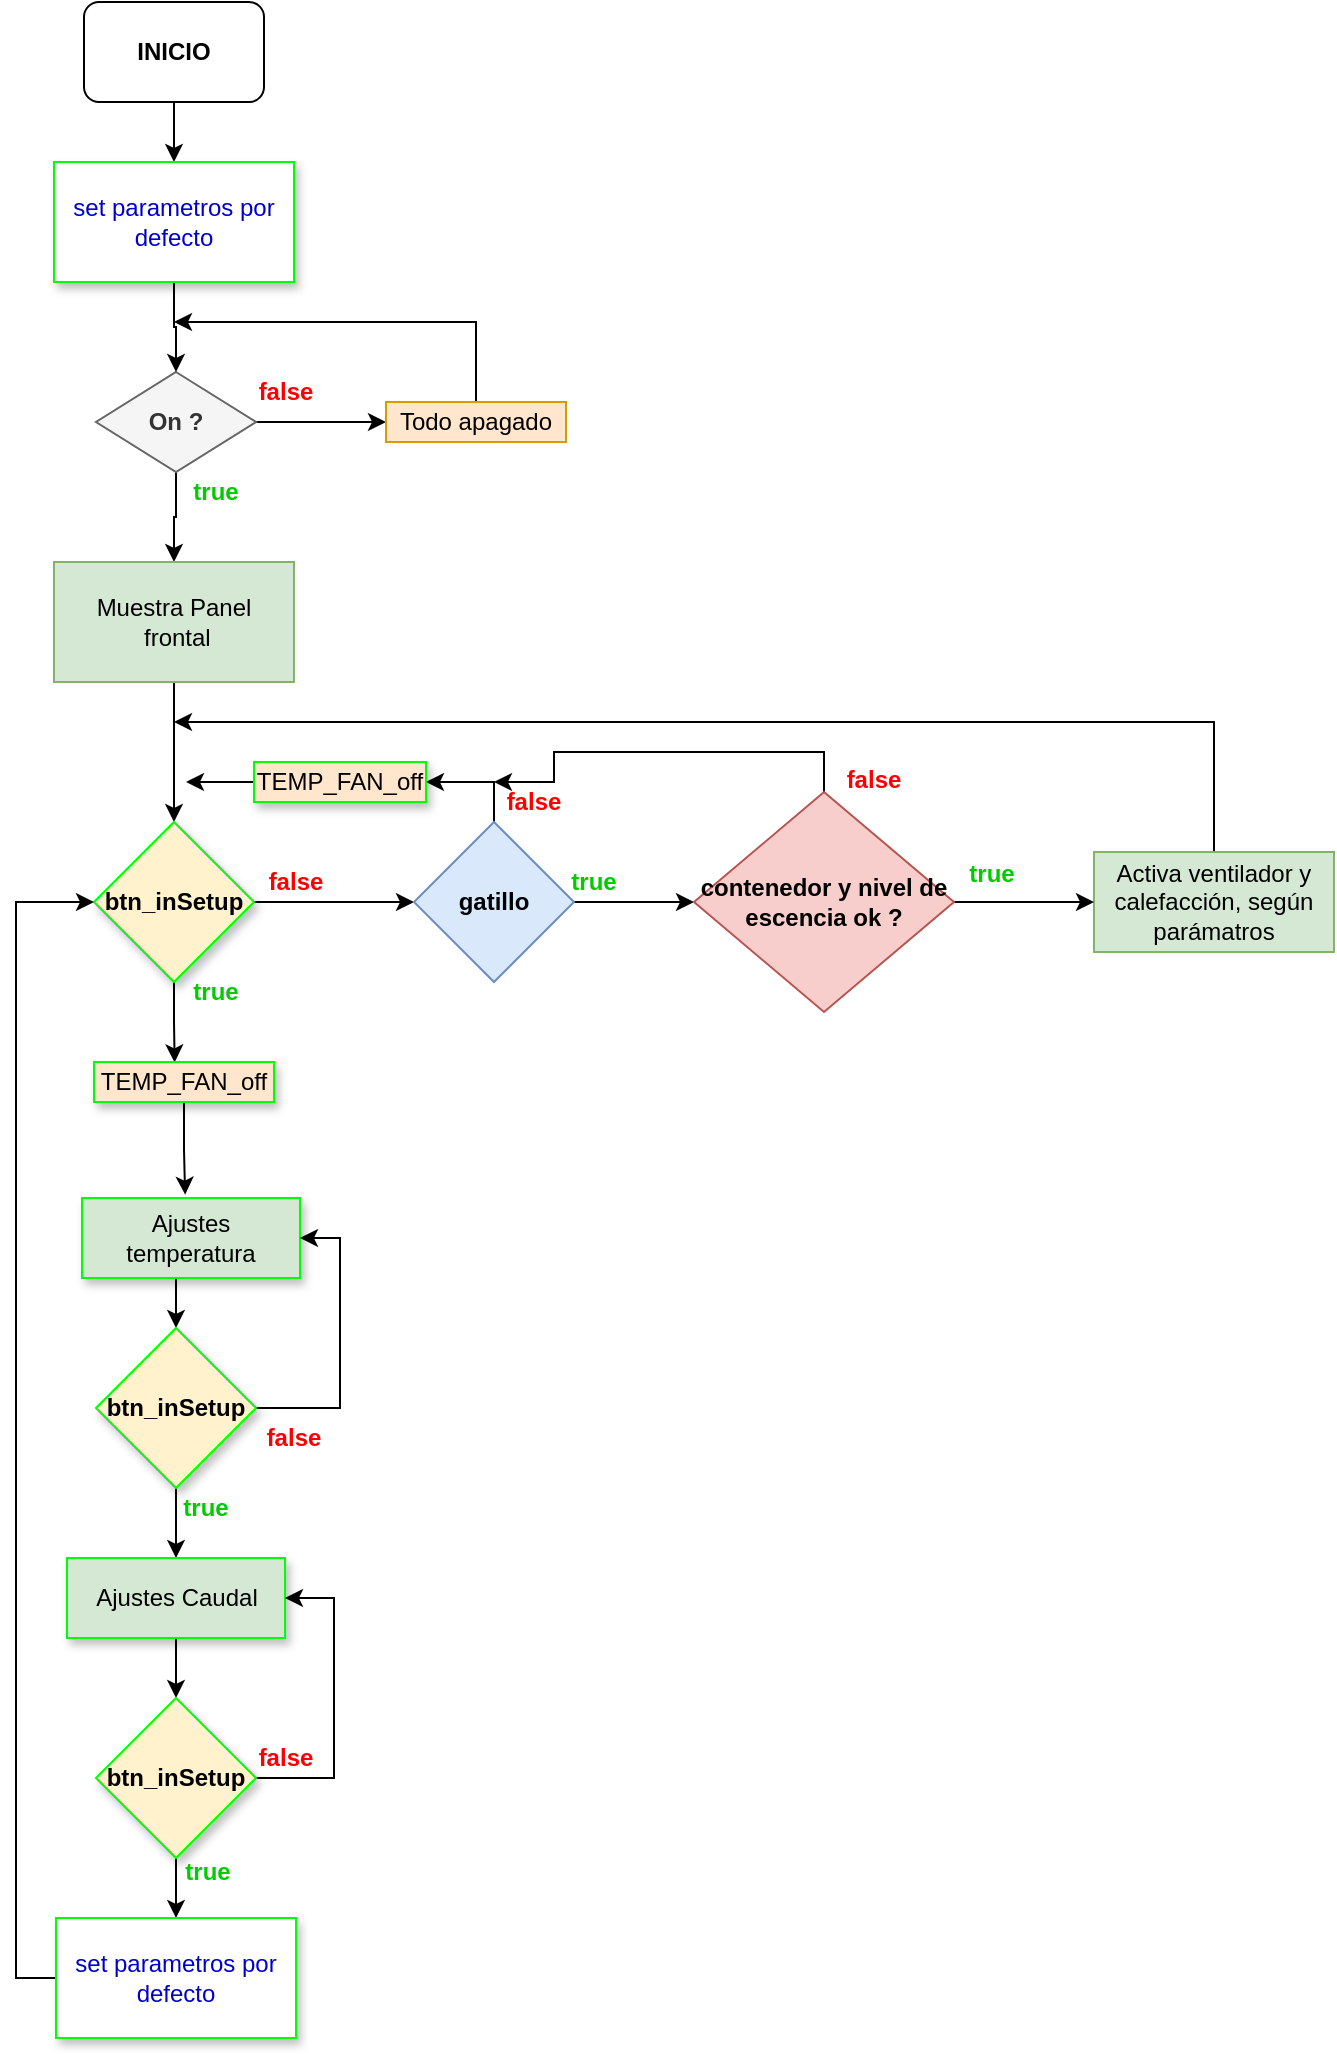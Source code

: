 <mxfile version="15.1.4" type="github">
  <diagram id="XZQ7QMrkXwudgW5ghDF_" name="LogicaBlaster">
    <mxGraphModel dx="1662" dy="772" grid="1" gridSize="10" guides="1" tooltips="1" connect="1" arrows="1" fold="1" page="1" pageScale="1" pageWidth="827" pageHeight="1169" math="0" shadow="0">
      <root>
        <mxCell id="0" />
        <mxCell id="1" parent="0" />
        <mxCell id="zHf5ErEGegADbwDtTBFq-70" style="edgeStyle=orthogonalEdgeStyle;rounded=0;orthogonalLoop=1;jettySize=auto;html=1;exitX=0.5;exitY=1;exitDx=0;exitDy=0;entryX=0.5;entryY=0;entryDx=0;entryDy=0;" parent="1" source="zHf5ErEGegADbwDtTBFq-1" target="zHf5ErEGegADbwDtTBFq-69" edge="1">
          <mxGeometry relative="1" as="geometry" />
        </mxCell>
        <mxCell id="zHf5ErEGegADbwDtTBFq-1" value="&lt;b&gt;INICIO&lt;/b&gt;&lt;br&gt;" style="rounded=1;whiteSpace=wrap;html=1;" parent="1" vertex="1">
          <mxGeometry x="125" y="20" width="90" height="50" as="geometry" />
        </mxCell>
        <object label="" id="zHf5ErEGegADbwDtTBFq-4">
          <mxCell style="edgeStyle=orthogonalEdgeStyle;rounded=0;orthogonalLoop=1;jettySize=auto;html=1;" parent="1" source="zHf5ErEGegADbwDtTBFq-2" target="zHf5ErEGegADbwDtTBFq-3" edge="1">
            <mxGeometry relative="1" as="geometry" />
          </mxCell>
        </object>
        <mxCell id="zHf5ErEGegADbwDtTBFq-10" style="edgeStyle=orthogonalEdgeStyle;rounded=0;orthogonalLoop=1;jettySize=auto;html=1;exitX=0.5;exitY=1;exitDx=0;exitDy=0;entryX=0.5;entryY=0;entryDx=0;entryDy=0;" parent="1" source="zHf5ErEGegADbwDtTBFq-2" target="zHf5ErEGegADbwDtTBFq-9" edge="1">
          <mxGeometry relative="1" as="geometry" />
        </mxCell>
        <mxCell id="zHf5ErEGegADbwDtTBFq-2" value="&lt;b&gt;On ?&lt;/b&gt;" style="rhombus;whiteSpace=wrap;html=1;fillColor=#f5f5f5;strokeColor=#666666;fontColor=#333333;" parent="1" vertex="1">
          <mxGeometry x="131" y="205" width="80" height="50" as="geometry" />
        </mxCell>
        <mxCell id="zHf5ErEGegADbwDtTBFq-73" style="edgeStyle=orthogonalEdgeStyle;rounded=0;orthogonalLoop=1;jettySize=auto;html=1;exitX=0.5;exitY=0;exitDx=0;exitDy=0;" parent="1" source="zHf5ErEGegADbwDtTBFq-3" edge="1">
          <mxGeometry relative="1" as="geometry">
            <mxPoint x="170" y="180" as="targetPoint" />
            <Array as="points">
              <mxPoint x="321" y="180" />
            </Array>
          </mxGeometry>
        </mxCell>
        <mxCell id="zHf5ErEGegADbwDtTBFq-3" value="Todo apagado" style="whiteSpace=wrap;html=1;fillColor=#ffe6cc;strokeColor=#d79b00;" parent="1" vertex="1">
          <mxGeometry x="276" y="220" width="90" height="20" as="geometry" />
        </mxCell>
        <mxCell id="zHf5ErEGegADbwDtTBFq-13" value="" style="edgeStyle=orthogonalEdgeStyle;rounded=0;orthogonalLoop=1;jettySize=auto;html=1;" parent="1" source="zHf5ErEGegADbwDtTBFq-9" target="zHf5ErEGegADbwDtTBFq-12" edge="1">
          <mxGeometry relative="1" as="geometry" />
        </mxCell>
        <mxCell id="zHf5ErEGegADbwDtTBFq-9" value="Muestra Panel&lt;br&gt;&amp;nbsp;frontal" style="whiteSpace=wrap;html=1;fillColor=#d5e8d4;strokeColor=#82b366;" parent="1" vertex="1">
          <mxGeometry x="110" y="300" width="120" height="60" as="geometry" />
        </mxCell>
        <mxCell id="zHf5ErEGegADbwDtTBFq-15" value="" style="edgeStyle=orthogonalEdgeStyle;rounded=0;orthogonalLoop=1;jettySize=auto;html=1;" parent="1" source="zHf5ErEGegADbwDtTBFq-12" target="zHf5ErEGegADbwDtTBFq-14" edge="1">
          <mxGeometry relative="1" as="geometry" />
        </mxCell>
        <mxCell id="zHf5ErEGegADbwDtTBFq-79" style="edgeStyle=orthogonalEdgeStyle;rounded=0;orthogonalLoop=1;jettySize=auto;html=1;exitX=0.5;exitY=1;exitDx=0;exitDy=0;entryX=0.448;entryY=0.011;entryDx=0;entryDy=0;entryPerimeter=0;" parent="1" source="zHf5ErEGegADbwDtTBFq-12" target="zHf5ErEGegADbwDtTBFq-78" edge="1">
          <mxGeometry relative="1" as="geometry" />
        </mxCell>
        <mxCell id="zHf5ErEGegADbwDtTBFq-12" value="&lt;b&gt;btn_inSetup&lt;/b&gt;" style="rhombus;whiteSpace=wrap;html=1;fillColor=#fff2cc;strokeColor=#00FF00;shadow=1;" parent="1" vertex="1">
          <mxGeometry x="130" y="430" width="80" height="80" as="geometry" />
        </mxCell>
        <mxCell id="zHf5ErEGegADbwDtTBFq-28" style="edgeStyle=orthogonalEdgeStyle;rounded=0;orthogonalLoop=1;jettySize=auto;html=1;exitX=0.5;exitY=0;exitDx=0;exitDy=0;" parent="1" source="zHf5ErEGegADbwDtTBFq-14" edge="1">
          <mxGeometry relative="1" as="geometry">
            <mxPoint x="296" y="410" as="targetPoint" />
            <Array as="points">
              <mxPoint x="330" y="410" />
              <mxPoint x="296" y="410" />
            </Array>
          </mxGeometry>
        </mxCell>
        <mxCell id="zHf5ErEGegADbwDtTBFq-32" style="edgeStyle=orthogonalEdgeStyle;rounded=0;orthogonalLoop=1;jettySize=auto;html=1;exitX=1;exitY=0.5;exitDx=0;exitDy=0;entryX=0;entryY=0.5;entryDx=0;entryDy=0;" parent="1" source="zHf5ErEGegADbwDtTBFq-14" target="zHf5ErEGegADbwDtTBFq-31" edge="1">
          <mxGeometry relative="1" as="geometry" />
        </mxCell>
        <mxCell id="zHf5ErEGegADbwDtTBFq-14" value="&lt;b&gt;gatillo&lt;/b&gt;" style="rhombus;whiteSpace=wrap;html=1;fillColor=#dae8fc;strokeColor=#6c8ebf;" parent="1" vertex="1">
          <mxGeometry x="290" y="430" width="80" height="80" as="geometry" />
        </mxCell>
        <mxCell id="zHf5ErEGegADbwDtTBFq-16" value="&lt;font color=&quot;#00cc00&quot;&gt;&lt;b&gt;true&lt;/b&gt;&lt;/font&gt;" style="text;html=1;strokeColor=none;fillColor=none;align=center;verticalAlign=middle;whiteSpace=wrap;rounded=0;" parent="1" vertex="1">
          <mxGeometry x="171" y="255" width="40" height="20" as="geometry" />
        </mxCell>
        <mxCell id="zHf5ErEGegADbwDtTBFq-23" style="edgeStyle=orthogonalEdgeStyle;rounded=0;orthogonalLoop=1;jettySize=auto;html=1;exitX=0.5;exitY=0;exitDx=0;exitDy=0;" parent="1" source="zHf5ErEGegADbwDtTBFq-20" edge="1">
          <mxGeometry relative="1" as="geometry">
            <mxPoint x="170" y="380" as="targetPoint" />
            <mxPoint x="790" y="430" as="sourcePoint" />
            <Array as="points">
              <mxPoint x="690" y="380" />
            </Array>
          </mxGeometry>
        </mxCell>
        <mxCell id="zHf5ErEGegADbwDtTBFq-20" value="Activa ventilador y calefacción, según parámatros" style="whiteSpace=wrap;html=1;fillColor=#d5e8d4;strokeColor=#82b366;" parent="1" vertex="1">
          <mxGeometry x="630" y="445" width="120" height="50" as="geometry" />
        </mxCell>
        <mxCell id="zHf5ErEGegADbwDtTBFq-29" style="edgeStyle=orthogonalEdgeStyle;rounded=0;orthogonalLoop=1;jettySize=auto;html=1;exitX=0;exitY=0.5;exitDx=0;exitDy=0;" parent="1" source="zHf5ErEGegADbwDtTBFq-24" edge="1">
          <mxGeometry relative="1" as="geometry">
            <mxPoint x="176" y="409.857" as="targetPoint" />
          </mxGeometry>
        </mxCell>
        <mxCell id="zHf5ErEGegADbwDtTBFq-24" value="TEMP_FAN_off" style="whiteSpace=wrap;html=1;fillColor=#ffe6cc;strokeColor=#00FF00;shadow=1;" parent="1" vertex="1">
          <mxGeometry x="210" y="400" width="86" height="20" as="geometry" />
        </mxCell>
        <mxCell id="zHf5ErEGegADbwDtTBFq-33" style="edgeStyle=orthogonalEdgeStyle;rounded=0;orthogonalLoop=1;jettySize=auto;html=1;exitX=1;exitY=0.5;exitDx=0;exitDy=0;entryX=0;entryY=0.5;entryDx=0;entryDy=0;" parent="1" source="zHf5ErEGegADbwDtTBFq-31" target="zHf5ErEGegADbwDtTBFq-20" edge="1">
          <mxGeometry relative="1" as="geometry" />
        </mxCell>
        <mxCell id="zHf5ErEGegADbwDtTBFq-36" style="edgeStyle=orthogonalEdgeStyle;rounded=0;orthogonalLoop=1;jettySize=auto;html=1;exitX=0.5;exitY=0;exitDx=0;exitDy=0;" parent="1" source="zHf5ErEGegADbwDtTBFq-31" edge="1">
          <mxGeometry relative="1" as="geometry">
            <mxPoint x="330" y="410" as="targetPoint" />
            <Array as="points">
              <mxPoint x="495" y="395" />
              <mxPoint x="360" y="395" />
              <mxPoint x="360" y="410" />
            </Array>
          </mxGeometry>
        </mxCell>
        <mxCell id="zHf5ErEGegADbwDtTBFq-31" value="&lt;span&gt;&lt;b&gt;contenedor y nivel de escencia ok ?&lt;/b&gt;&lt;/span&gt;" style="rhombus;whiteSpace=wrap;html=1;fillColor=#f8cecc;strokeColor=#b85450;" parent="1" vertex="1">
          <mxGeometry x="430" y="415" width="130" height="110" as="geometry" />
        </mxCell>
        <mxCell id="zHf5ErEGegADbwDtTBFq-54" style="edgeStyle=orthogonalEdgeStyle;rounded=0;orthogonalLoop=1;jettySize=auto;html=1;exitX=0.5;exitY=1;exitDx=0;exitDy=0;entryX=0.5;entryY=0;entryDx=0;entryDy=0;" parent="1" source="zHf5ErEGegADbwDtTBFq-38" target="zHf5ErEGegADbwDtTBFq-40" edge="1">
          <mxGeometry relative="1" as="geometry" />
        </mxCell>
        <mxCell id="zHf5ErEGegADbwDtTBFq-38" value="Ajustes temperatura" style="whiteSpace=wrap;html=1;fillColor=#d5e8d4;strokeColor=#00FF00;shadow=1;" parent="1" vertex="1">
          <mxGeometry x="124" y="618" width="109" height="40" as="geometry" />
        </mxCell>
        <mxCell id="zHf5ErEGegADbwDtTBFq-41" style="edgeStyle=orthogonalEdgeStyle;rounded=0;orthogonalLoop=1;jettySize=auto;html=1;exitX=1;exitY=0.5;exitDx=0;exitDy=0;entryX=1;entryY=0.5;entryDx=0;entryDy=0;" parent="1" source="zHf5ErEGegADbwDtTBFq-40" target="zHf5ErEGegADbwDtTBFq-38" edge="1">
          <mxGeometry relative="1" as="geometry" />
        </mxCell>
        <mxCell id="zHf5ErEGegADbwDtTBFq-56" style="edgeStyle=orthogonalEdgeStyle;rounded=0;orthogonalLoop=1;jettySize=auto;html=1;exitX=0.5;exitY=1;exitDx=0;exitDy=0;entryX=0.5;entryY=0;entryDx=0;entryDy=0;" parent="1" source="zHf5ErEGegADbwDtTBFq-40" target="zHf5ErEGegADbwDtTBFq-55" edge="1">
          <mxGeometry relative="1" as="geometry" />
        </mxCell>
        <mxCell id="zHf5ErEGegADbwDtTBFq-40" value="&lt;b&gt;btn_inSetup&lt;/b&gt;" style="rhombus;whiteSpace=wrap;html=1;fillColor=#fff2cc;strokeColor=#00FF00;shadow=1;" parent="1" vertex="1">
          <mxGeometry x="131" y="683" width="80" height="80" as="geometry" />
        </mxCell>
        <mxCell id="zHf5ErEGegADbwDtTBFq-43" value="&lt;font color=&quot;#ff0000&quot;&gt;&lt;b&gt;false&lt;/b&gt;&lt;/font&gt;" style="text;html=1;strokeColor=none;fillColor=none;align=center;verticalAlign=middle;whiteSpace=wrap;rounded=0;" parent="1" vertex="1">
          <mxGeometry x="206" y="205" width="40" height="20" as="geometry" />
        </mxCell>
        <mxCell id="zHf5ErEGegADbwDtTBFq-44" value="&lt;font color=&quot;#ff0000&quot;&gt;&lt;b&gt;false&lt;/b&gt;&lt;/font&gt;" style="text;html=1;strokeColor=none;fillColor=none;align=center;verticalAlign=middle;whiteSpace=wrap;rounded=0;" parent="1" vertex="1">
          <mxGeometry x="500" y="399" width="40" height="20" as="geometry" />
        </mxCell>
        <mxCell id="zHf5ErEGegADbwDtTBFq-45" value="&lt;font color=&quot;#ff0000&quot;&gt;&lt;b&gt;false&lt;/b&gt;&lt;/font&gt;" style="text;html=1;strokeColor=none;fillColor=none;align=center;verticalAlign=middle;whiteSpace=wrap;rounded=0;" parent="1" vertex="1">
          <mxGeometry x="330" y="410" width="40" height="20" as="geometry" />
        </mxCell>
        <mxCell id="zHf5ErEGegADbwDtTBFq-46" value="&lt;font color=&quot;#ff0000&quot;&gt;&lt;b&gt;false&lt;/b&gt;&lt;/font&gt;" style="text;html=1;strokeColor=none;fillColor=none;align=center;verticalAlign=middle;whiteSpace=wrap;rounded=0;" parent="1" vertex="1">
          <mxGeometry x="211" y="450" width="40" height="20" as="geometry" />
        </mxCell>
        <mxCell id="zHf5ErEGegADbwDtTBFq-47" value="&lt;font color=&quot;#ff0000&quot;&gt;&lt;b&gt;false&lt;/b&gt;&lt;/font&gt;" style="text;html=1;strokeColor=none;fillColor=none;align=center;verticalAlign=middle;whiteSpace=wrap;rounded=0;" parent="1" vertex="1">
          <mxGeometry x="210" y="728" width="40" height="20" as="geometry" />
        </mxCell>
        <mxCell id="zHf5ErEGegADbwDtTBFq-48" value="&lt;font color=&quot;#00cc00&quot;&gt;&lt;b&gt;true&lt;/b&gt;&lt;/font&gt;" style="text;html=1;strokeColor=none;fillColor=none;align=center;verticalAlign=middle;whiteSpace=wrap;rounded=0;" parent="1" vertex="1">
          <mxGeometry x="559" y="446" width="40" height="20" as="geometry" />
        </mxCell>
        <mxCell id="zHf5ErEGegADbwDtTBFq-49" value="&lt;font color=&quot;#00cc00&quot;&gt;&lt;b&gt;true&lt;/b&gt;&lt;/font&gt;" style="text;html=1;strokeColor=none;fillColor=none;align=center;verticalAlign=middle;whiteSpace=wrap;rounded=0;" parent="1" vertex="1">
          <mxGeometry x="360" y="450" width="40" height="20" as="geometry" />
        </mxCell>
        <mxCell id="zHf5ErEGegADbwDtTBFq-50" value="&lt;font color=&quot;#00cc00&quot;&gt;&lt;b&gt;true&lt;/b&gt;&lt;/font&gt;" style="text;html=1;strokeColor=none;fillColor=none;align=center;verticalAlign=middle;whiteSpace=wrap;rounded=0;" parent="1" vertex="1">
          <mxGeometry x="171" y="505" width="40" height="20" as="geometry" />
        </mxCell>
        <mxCell id="zHf5ErEGegADbwDtTBFq-51" value="&lt;font color=&quot;#00cc00&quot;&gt;&lt;b&gt;true&lt;/b&gt;&lt;/font&gt;" style="text;html=1;strokeColor=none;fillColor=none;align=center;verticalAlign=middle;whiteSpace=wrap;rounded=0;" parent="1" vertex="1">
          <mxGeometry x="166" y="763" width="40" height="20" as="geometry" />
        </mxCell>
        <mxCell id="zHf5ErEGegADbwDtTBFq-61" style="edgeStyle=orthogonalEdgeStyle;rounded=0;orthogonalLoop=1;jettySize=auto;html=1;exitX=0.5;exitY=1;exitDx=0;exitDy=0;entryX=0.5;entryY=0;entryDx=0;entryDy=0;" parent="1" source="zHf5ErEGegADbwDtTBFq-55" target="zHf5ErEGegADbwDtTBFq-58" edge="1">
          <mxGeometry relative="1" as="geometry" />
        </mxCell>
        <mxCell id="zHf5ErEGegADbwDtTBFq-55" value="Ajustes Caudal" style="whiteSpace=wrap;html=1;fillColor=#d5e8d4;strokeColor=#00FF00;shadow=1;" parent="1" vertex="1">
          <mxGeometry x="116.5" y="798" width="109" height="40" as="geometry" />
        </mxCell>
        <mxCell id="zHf5ErEGegADbwDtTBFq-59" style="edgeStyle=orthogonalEdgeStyle;rounded=0;orthogonalLoop=1;jettySize=auto;html=1;exitX=1;exitY=0.5;exitDx=0;exitDy=0;entryX=1;entryY=0.5;entryDx=0;entryDy=0;" parent="1" source="zHf5ErEGegADbwDtTBFq-58" target="zHf5ErEGegADbwDtTBFq-55" edge="1">
          <mxGeometry relative="1" as="geometry">
            <Array as="points">
              <mxPoint x="250" y="908" />
              <mxPoint x="250" y="818" />
            </Array>
          </mxGeometry>
        </mxCell>
        <mxCell id="zHf5ErEGegADbwDtTBFq-75" style="edgeStyle=orthogonalEdgeStyle;rounded=0;orthogonalLoop=1;jettySize=auto;html=1;exitX=0.5;exitY=1;exitDx=0;exitDy=0;entryX=0.5;entryY=0;entryDx=0;entryDy=0;" parent="1" source="zHf5ErEGegADbwDtTBFq-58" target="zHf5ErEGegADbwDtTBFq-74" edge="1">
          <mxGeometry relative="1" as="geometry" />
        </mxCell>
        <mxCell id="zHf5ErEGegADbwDtTBFq-58" value="&lt;b&gt;btn_inSetup&lt;/b&gt;" style="rhombus;whiteSpace=wrap;html=1;fillColor=#fff2cc;strokeColor=#00FF00;shadow=1;" parent="1" vertex="1">
          <mxGeometry x="131" y="868" width="80" height="80" as="geometry" />
        </mxCell>
        <mxCell id="zHf5ErEGegADbwDtTBFq-60" value="&lt;font color=&quot;#ff0000&quot;&gt;&lt;b&gt;false&lt;/b&gt;&lt;/font&gt;" style="text;html=1;strokeColor=none;fillColor=none;align=center;verticalAlign=middle;whiteSpace=wrap;rounded=0;" parent="1" vertex="1">
          <mxGeometry x="206" y="888" width="40" height="20" as="geometry" />
        </mxCell>
        <mxCell id="zHf5ErEGegADbwDtTBFq-72" style="edgeStyle=orthogonalEdgeStyle;rounded=0;orthogonalLoop=1;jettySize=auto;html=1;exitX=0.5;exitY=1;exitDx=0;exitDy=0;entryX=0.5;entryY=0;entryDx=0;entryDy=0;" parent="1" source="zHf5ErEGegADbwDtTBFq-69" target="zHf5ErEGegADbwDtTBFq-2" edge="1">
          <mxGeometry relative="1" as="geometry" />
        </mxCell>
        <mxCell id="zHf5ErEGegADbwDtTBFq-69" value="&lt;span&gt;&lt;font color=&quot;#0000cc&quot;&gt;set parametros por defecto&lt;/font&gt;&lt;/span&gt;" style="rounded=0;whiteSpace=wrap;html=1;strokeColor=#00FF00;shadow=1;" parent="1" vertex="1">
          <mxGeometry x="110" y="100" width="120" height="60" as="geometry" />
        </mxCell>
        <mxCell id="zHf5ErEGegADbwDtTBFq-77" style="edgeStyle=orthogonalEdgeStyle;rounded=0;orthogonalLoop=1;jettySize=auto;html=1;exitX=0;exitY=0.5;exitDx=0;exitDy=0;entryX=0;entryY=0.5;entryDx=0;entryDy=0;" parent="1" source="zHf5ErEGegADbwDtTBFq-74" target="zHf5ErEGegADbwDtTBFq-12" edge="1">
          <mxGeometry relative="1" as="geometry" />
        </mxCell>
        <mxCell id="zHf5ErEGegADbwDtTBFq-74" value="&lt;span&gt;&lt;font color=&quot;#0000cc&quot;&gt;set parametros por defecto&lt;/font&gt;&lt;/span&gt;" style="rounded=0;whiteSpace=wrap;html=1;strokeColor=#00FF00;shadow=1;" parent="1" vertex="1">
          <mxGeometry x="111" y="978" width="120" height="60" as="geometry" />
        </mxCell>
        <mxCell id="zHf5ErEGegADbwDtTBFq-76" value="&lt;font color=&quot;#00cc00&quot;&gt;&lt;b&gt;true&lt;/b&gt;&lt;/font&gt;" style="text;html=1;strokeColor=none;fillColor=none;align=center;verticalAlign=middle;whiteSpace=wrap;rounded=0;" parent="1" vertex="1">
          <mxGeometry x="167" y="945" width="40" height="20" as="geometry" />
        </mxCell>
        <mxCell id="zHf5ErEGegADbwDtTBFq-80" style="edgeStyle=orthogonalEdgeStyle;rounded=0;orthogonalLoop=1;jettySize=auto;html=1;exitX=0.5;exitY=1;exitDx=0;exitDy=0;entryX=0.473;entryY=-0.042;entryDx=0;entryDy=0;entryPerimeter=0;" parent="1" source="zHf5ErEGegADbwDtTBFq-78" target="zHf5ErEGegADbwDtTBFq-38" edge="1">
          <mxGeometry relative="1" as="geometry" />
        </mxCell>
        <mxCell id="zHf5ErEGegADbwDtTBFq-78" value="TEMP_FAN_off" style="whiteSpace=wrap;html=1;fillColor=#ffe6cc;strokeColor=#00FF00;shadow=1;" parent="1" vertex="1">
          <mxGeometry x="130" y="550" width="90" height="20" as="geometry" />
        </mxCell>
      </root>
    </mxGraphModel>
  </diagram>
</mxfile>
